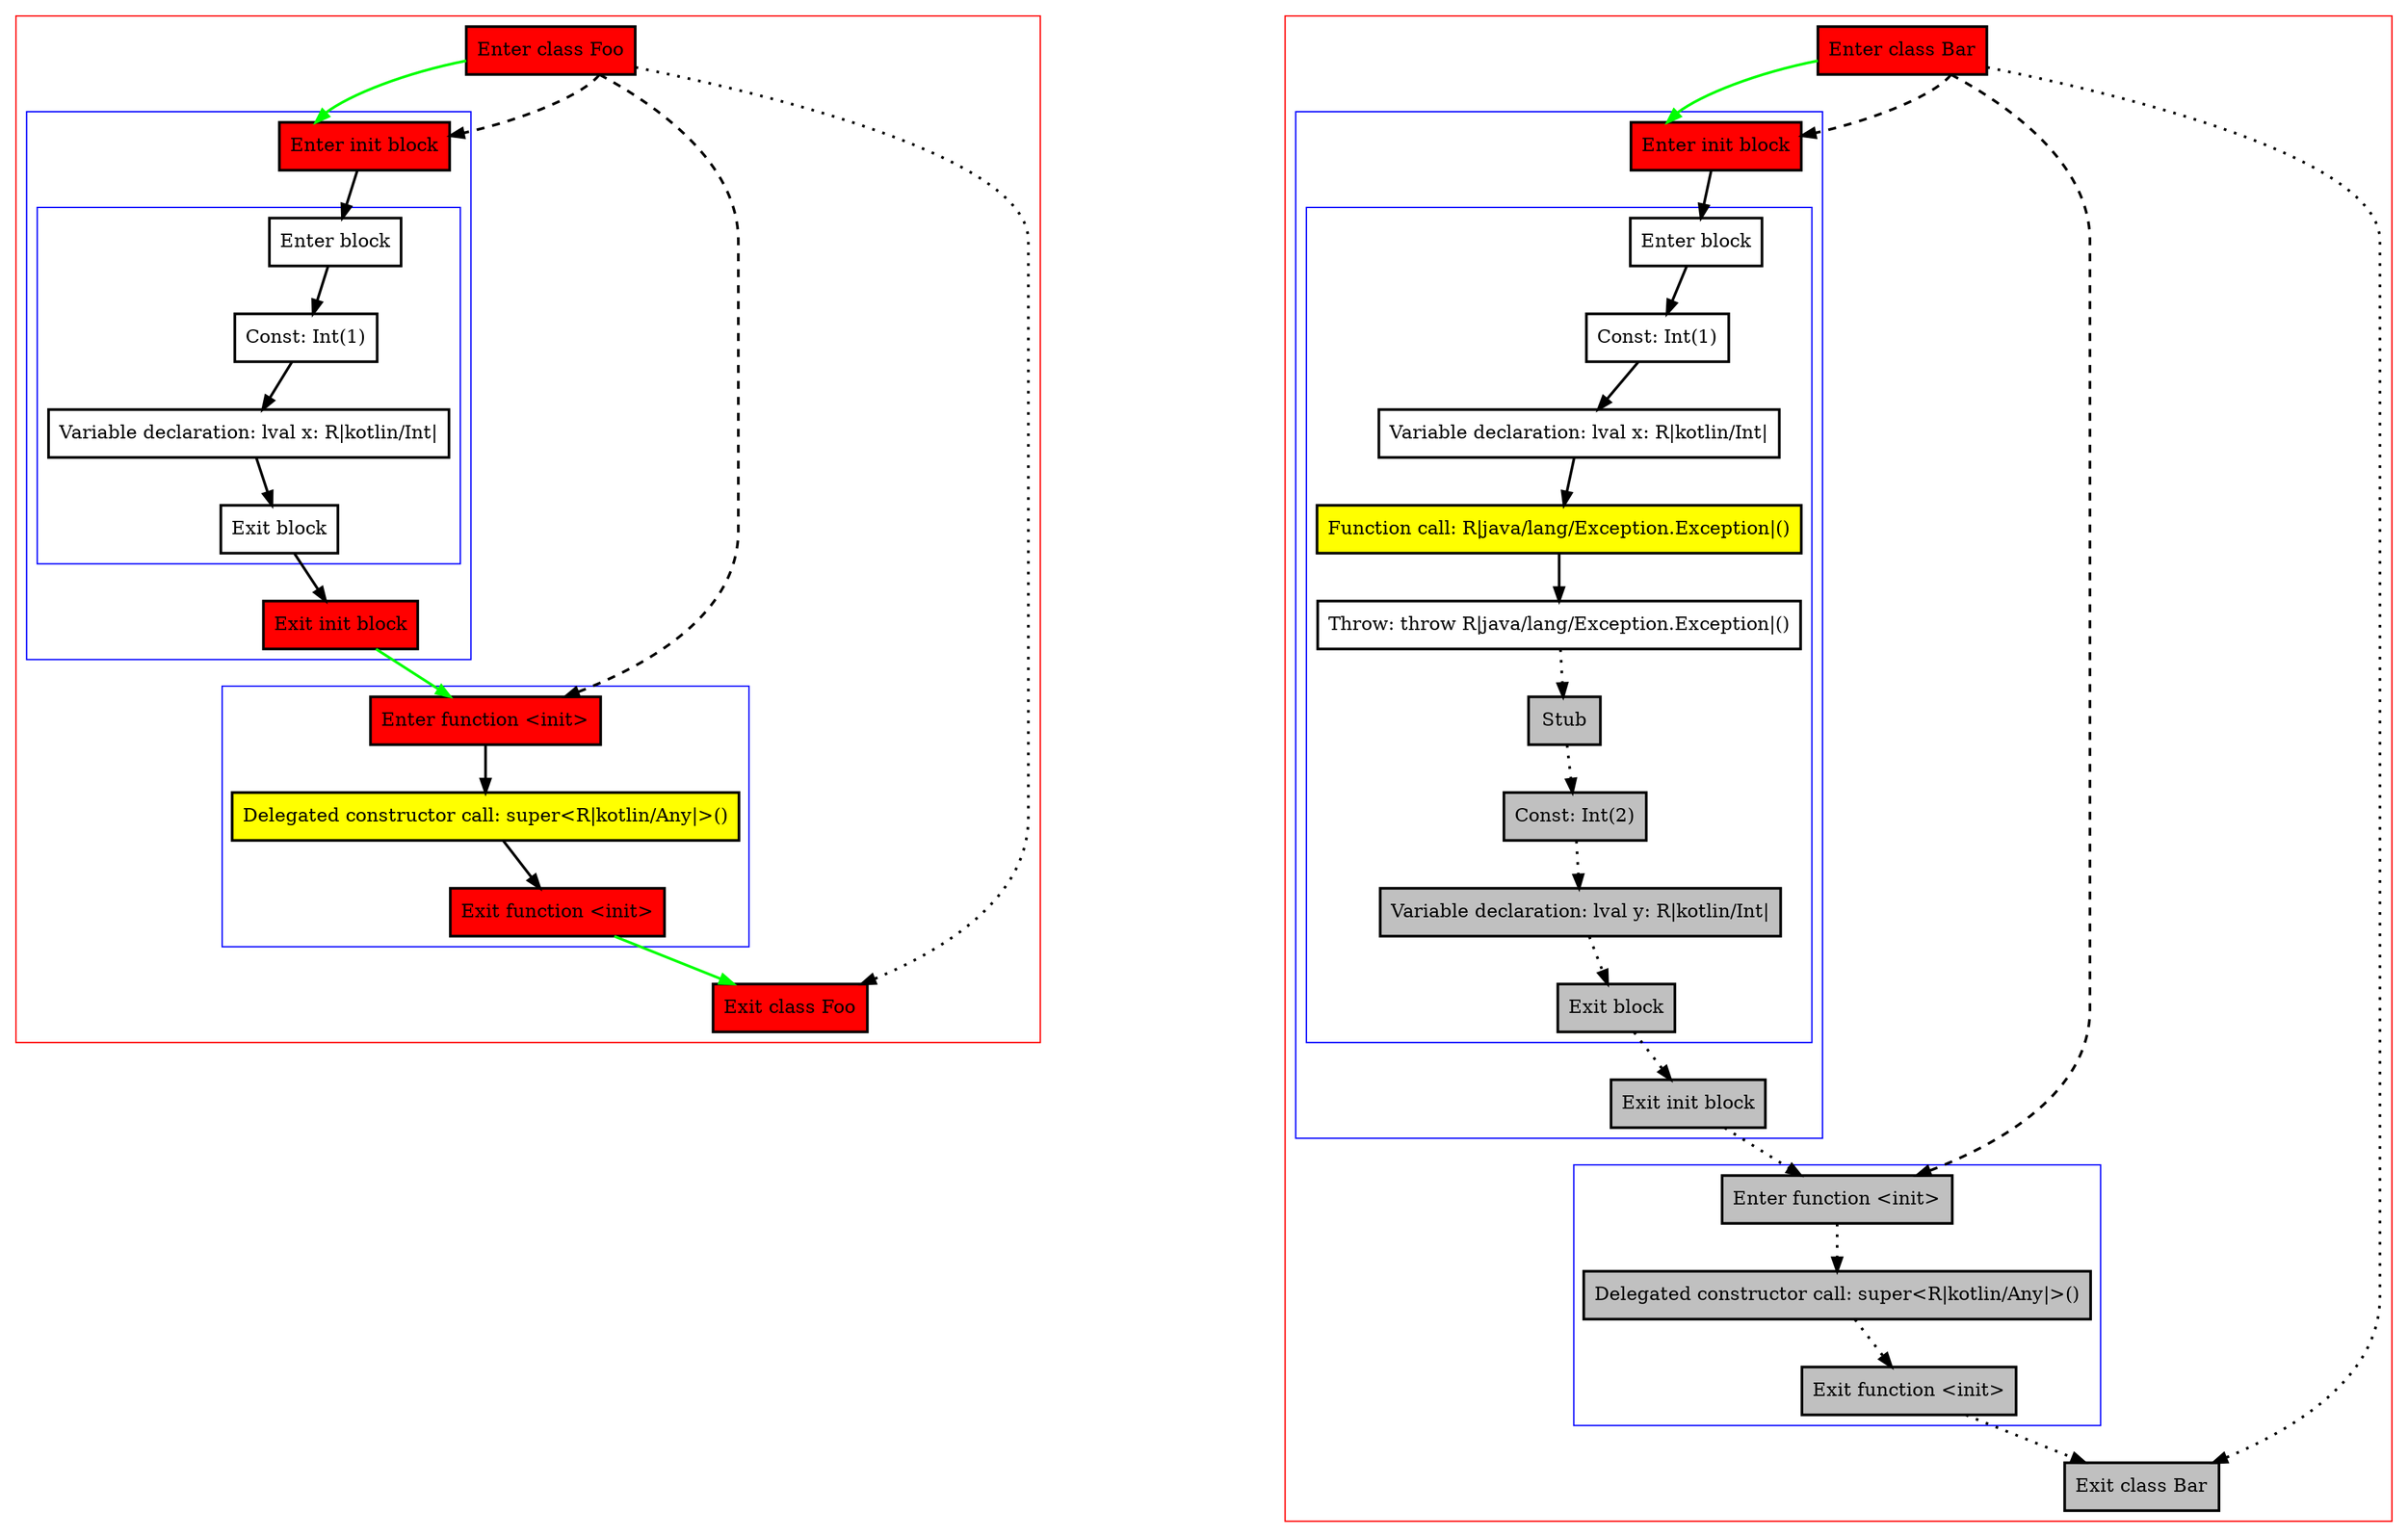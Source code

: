 digraph initBlock_kt {
    graph [nodesep=3]
    node [shape=box penwidth=2]
    edge [penwidth=2]

    subgraph cluster_0 {
        color=red
        0 [label="Enter class Foo" style="filled" fillcolor=red];
        subgraph cluster_1 {
            color=blue
            1 [label="Enter init block" style="filled" fillcolor=red];
            subgraph cluster_2 {
                color=blue
                2 [label="Enter block"];
                3 [label="Const: Int(1)"];
                4 [label="Variable declaration: lval x: R|kotlin/Int|"];
                5 [label="Exit block"];
            }
            6 [label="Exit init block" style="filled" fillcolor=red];
        }
        subgraph cluster_3 {
            color=blue
            7 [label="Enter function <init>" style="filled" fillcolor=red];
            8 [label="Delegated constructor call: super<R|kotlin/Any|>()" style="filled" fillcolor=yellow];
            9 [label="Exit function <init>" style="filled" fillcolor=red];
        }
        10 [label="Exit class Foo" style="filled" fillcolor=red];
    }
    0 -> {1} [color=green];
    0 -> {10} [style=dotted];
    0 -> {1 7} [style=dashed];
    1 -> {2};
    2 -> {3};
    3 -> {4};
    4 -> {5};
    5 -> {6};
    6 -> {7} [color=green];
    7 -> {8};
    8 -> {9};
    9 -> {10} [color=green];

    subgraph cluster_4 {
        color=red
        11 [label="Enter class Bar" style="filled" fillcolor=red];
        subgraph cluster_5 {
            color=blue
            12 [label="Enter init block" style="filled" fillcolor=red];
            subgraph cluster_6 {
                color=blue
                13 [label="Enter block"];
                14 [label="Const: Int(1)"];
                15 [label="Variable declaration: lval x: R|kotlin/Int|"];
                16 [label="Function call: R|java/lang/Exception.Exception|()" style="filled" fillcolor=yellow];
                17 [label="Throw: throw R|java/lang/Exception.Exception|()"];
                18 [label="Stub" style="filled" fillcolor=gray];
                19 [label="Const: Int(2)" style="filled" fillcolor=gray];
                20 [label="Variable declaration: lval y: R|kotlin/Int|" style="filled" fillcolor=gray];
                21 [label="Exit block" style="filled" fillcolor=gray];
            }
            22 [label="Exit init block" style="filled" fillcolor=gray];
        }
        subgraph cluster_7 {
            color=blue
            23 [label="Enter function <init>" style="filled" fillcolor=gray];
            24 [label="Delegated constructor call: super<R|kotlin/Any|>()" style="filled" fillcolor=gray];
            25 [label="Exit function <init>" style="filled" fillcolor=gray];
        }
        26 [label="Exit class Bar" style="filled" fillcolor=gray];
    }
    11 -> {12} [color=green];
    11 -> {26} [style=dotted];
    11 -> {12 23} [style=dashed];
    12 -> {13};
    13 -> {14};
    14 -> {15};
    15 -> {16};
    16 -> {17};
    17 -> {18} [style=dotted];
    18 -> {19} [style=dotted];
    19 -> {20} [style=dotted];
    20 -> {21} [style=dotted];
    21 -> {22} [style=dotted];
    22 -> {23} [style=dotted];
    23 -> {24} [style=dotted];
    24 -> {25} [style=dotted];
    25 -> {26} [style=dotted];

}
